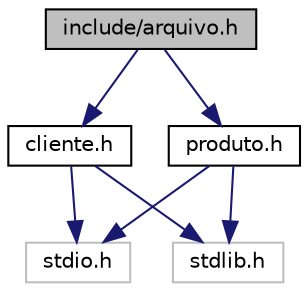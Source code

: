digraph "include/arquivo.h"
{
 // LATEX_PDF_SIZE
  edge [fontname="Helvetica",fontsize="10",labelfontname="Helvetica",labelfontsize="10"];
  node [fontname="Helvetica",fontsize="10",shape=record];
  Node1 [label="include/arquivo.h",height=0.2,width=0.4,color="black", fillcolor="grey75", style="filled", fontcolor="black",tooltip="Definições de funções relacioadas a exportação/importação de arquivos."];
  Node1 -> Node2 [color="midnightblue",fontsize="10",style="solid",fontname="Helvetica"];
  Node2 [label="cliente.h",height=0.2,width=0.4,color="black", fillcolor="white", style="filled",URL="$cliente_8h.html",tooltip="Definições de funções relacioadas ao gerenciamento de clientes."];
  Node2 -> Node3 [color="midnightblue",fontsize="10",style="solid",fontname="Helvetica"];
  Node3 [label="stdio.h",height=0.2,width=0.4,color="grey75", fillcolor="white", style="filled",tooltip=" "];
  Node2 -> Node4 [color="midnightblue",fontsize="10",style="solid",fontname="Helvetica"];
  Node4 [label="stdlib.h",height=0.2,width=0.4,color="grey75", fillcolor="white", style="filled",tooltip=" "];
  Node1 -> Node5 [color="midnightblue",fontsize="10",style="solid",fontname="Helvetica"];
  Node5 [label="produto.h",height=0.2,width=0.4,color="black", fillcolor="white", style="filled",URL="$produto_8h.html",tooltip="Definições de funções relacioadas ao gerenciamento de protudos."];
  Node5 -> Node3 [color="midnightblue",fontsize="10",style="solid",fontname="Helvetica"];
  Node5 -> Node4 [color="midnightblue",fontsize="10",style="solid",fontname="Helvetica"];
}

